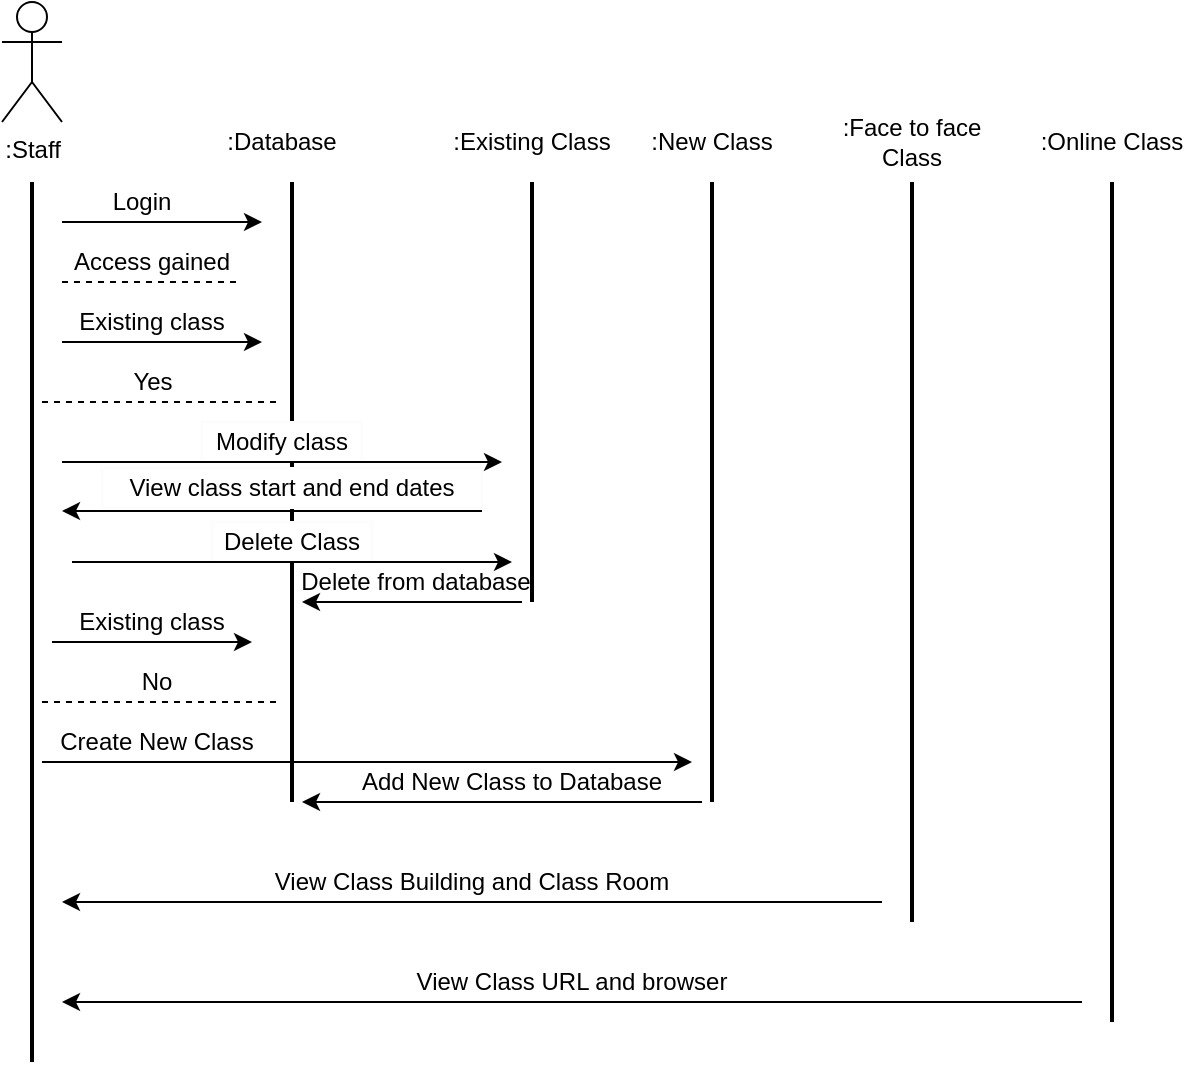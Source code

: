 <mxfile version="14.2.9" type="github">
  <diagram id="0RPFWa3ci9fbHjT7_TzY" name="Page-1">
    <mxGraphModel dx="1449" dy="663" grid="1" gridSize="10" guides="1" tooltips="1" connect="1" arrows="1" fold="1" page="1" pageScale="1" pageWidth="850" pageHeight="1100" math="0" shadow="0">
      <root>
        <mxCell id="0" />
        <mxCell id="1" parent="0" />
        <mxCell id="XglGPAST_8ZIAYXLLb9w-19" value="" style="line;strokeWidth=2;direction=south;html=1;" vertex="1" parent="1">
          <mxGeometry x="170" y="110" width="10" height="310" as="geometry" />
        </mxCell>
        <mxCell id="XglGPAST_8ZIAYXLLb9w-1" value=":Staff" style="shape=umlActor;verticalLabelPosition=bottom;verticalAlign=top;html=1;outlineConnect=0;" vertex="1" parent="1">
          <mxGeometry x="30" y="20" width="30" height="60" as="geometry" />
        </mxCell>
        <mxCell id="XglGPAST_8ZIAYXLLb9w-2" value="" style="line;strokeWidth=2;direction=south;html=1;" vertex="1" parent="1">
          <mxGeometry x="40" y="110" width="10" height="440" as="geometry" />
        </mxCell>
        <mxCell id="XglGPAST_8ZIAYXLLb9w-4" value="" style="endArrow=classic;html=1;" edge="1" parent="1">
          <mxGeometry relative="1" as="geometry">
            <mxPoint x="60" y="130" as="sourcePoint" />
            <mxPoint x="160" y="130" as="targetPoint" />
          </mxGeometry>
        </mxCell>
        <mxCell id="XglGPAST_8ZIAYXLLb9w-6" value="" style="endArrow=none;dashed=1;html=1;" edge="1" parent="1">
          <mxGeometry width="50" height="50" relative="1" as="geometry">
            <mxPoint x="60" y="160" as="sourcePoint" />
            <mxPoint x="150" y="160" as="targetPoint" />
          </mxGeometry>
        </mxCell>
        <mxCell id="XglGPAST_8ZIAYXLLb9w-7" value="" style="endArrow=classic;html=1;" edge="1" parent="1">
          <mxGeometry relative="1" as="geometry">
            <mxPoint x="60" y="190" as="sourcePoint" />
            <mxPoint x="160" y="190" as="targetPoint" />
          </mxGeometry>
        </mxCell>
        <mxCell id="XglGPAST_8ZIAYXLLb9w-9" value="" style="endArrow=none;dashed=1;html=1;" edge="1" parent="1">
          <mxGeometry width="50" height="50" relative="1" as="geometry">
            <mxPoint x="50" y="220" as="sourcePoint" />
            <mxPoint x="170" y="220" as="targetPoint" />
          </mxGeometry>
        </mxCell>
        <mxCell id="XglGPAST_8ZIAYXLLb9w-10" value="Login" style="text;html=1;strokeColor=none;fillColor=none;align=center;verticalAlign=middle;whiteSpace=wrap;rounded=0;" vertex="1" parent="1">
          <mxGeometry x="80" y="110" width="40" height="20" as="geometry" />
        </mxCell>
        <mxCell id="XglGPAST_8ZIAYXLLb9w-13" value="Access gained" style="text;html=1;strokeColor=none;fillColor=none;align=center;verticalAlign=middle;whiteSpace=wrap;rounded=0;" vertex="1" parent="1">
          <mxGeometry x="60" y="140" width="90" height="20" as="geometry" />
        </mxCell>
        <mxCell id="XglGPAST_8ZIAYXLLb9w-14" value="Existing class" style="text;html=1;strokeColor=none;fillColor=none;align=center;verticalAlign=middle;whiteSpace=wrap;rounded=0;" vertex="1" parent="1">
          <mxGeometry x="65" y="170" width="80" height="20" as="geometry" />
        </mxCell>
        <mxCell id="XglGPAST_8ZIAYXLLb9w-15" value="Yes" style="text;html=1;strokeColor=none;fillColor=none;align=center;verticalAlign=middle;whiteSpace=wrap;rounded=0;" vertex="1" parent="1">
          <mxGeometry x="77.5" y="200" width="55" height="20" as="geometry" />
        </mxCell>
        <mxCell id="XglGPAST_8ZIAYXLLb9w-16" value="Modify class" style="text;html=1;strokeColor=#FEFAFF;fillColor=#FFFFFF;align=center;verticalAlign=middle;whiteSpace=wrap;rounded=0;background-color: white;" vertex="1" parent="1">
          <mxGeometry x="130" y="230" width="80" height="20" as="geometry" />
        </mxCell>
        <mxCell id="XglGPAST_8ZIAYXLLb9w-17" value="" style="endArrow=classic;html=1;" edge="1" parent="1">
          <mxGeometry relative="1" as="geometry">
            <mxPoint x="55" y="340" as="sourcePoint" />
            <mxPoint x="155" y="340" as="targetPoint" />
          </mxGeometry>
        </mxCell>
        <mxCell id="XglGPAST_8ZIAYXLLb9w-18" value="Existing class" style="text;html=1;strokeColor=none;fillColor=none;align=center;verticalAlign=middle;whiteSpace=wrap;rounded=0;" vertex="1" parent="1">
          <mxGeometry x="65" y="320" width="80" height="20" as="geometry" />
        </mxCell>
        <mxCell id="XglGPAST_8ZIAYXLLb9w-23" value="" style="endArrow=none;dashed=1;html=1;" edge="1" parent="1">
          <mxGeometry width="50" height="50" relative="1" as="geometry">
            <mxPoint x="50" y="370" as="sourcePoint" />
            <mxPoint x="170" y="370" as="targetPoint" />
          </mxGeometry>
        </mxCell>
        <mxCell id="XglGPAST_8ZIAYXLLb9w-24" value="No" style="text;html=1;strokeColor=none;fillColor=none;align=center;verticalAlign=middle;whiteSpace=wrap;rounded=0;" vertex="1" parent="1">
          <mxGeometry x="80" y="350" width="55" height="20" as="geometry" />
        </mxCell>
        <mxCell id="XglGPAST_8ZIAYXLLb9w-25" value="" style="endArrow=classic;html=1;" edge="1" parent="1">
          <mxGeometry relative="1" as="geometry">
            <mxPoint x="50" y="400" as="sourcePoint" />
            <mxPoint x="375" y="400" as="targetPoint" />
          </mxGeometry>
        </mxCell>
        <mxCell id="XglGPAST_8ZIAYXLLb9w-26" value="Create New Class" style="text;html=1;strokeColor=none;fillColor=none;align=center;verticalAlign=middle;whiteSpace=wrap;rounded=0;" vertex="1" parent="1">
          <mxGeometry x="55" y="380" width="105" height="20" as="geometry" />
        </mxCell>
        <mxCell id="XglGPAST_8ZIAYXLLb9w-27" value=":Database" style="text;html=1;strokeColor=none;fillColor=none;align=center;verticalAlign=middle;whiteSpace=wrap;rounded=0;" vertex="1" parent="1">
          <mxGeometry x="150" y="80" width="40" height="20" as="geometry" />
        </mxCell>
        <mxCell id="XglGPAST_8ZIAYXLLb9w-28" value="" style="line;strokeWidth=2;direction=south;html=1;" vertex="1" parent="1">
          <mxGeometry x="290" y="110" width="10" height="210" as="geometry" />
        </mxCell>
        <mxCell id="XglGPAST_8ZIAYXLLb9w-8" value="" style="endArrow=classic;html=1;" edge="1" parent="1">
          <mxGeometry relative="1" as="geometry">
            <mxPoint x="60" y="250" as="sourcePoint" />
            <mxPoint x="280" y="250" as="targetPoint" />
          </mxGeometry>
        </mxCell>
        <mxCell id="XglGPAST_8ZIAYXLLb9w-29" value=":Existing Class" style="text;html=1;strokeColor=none;fillColor=none;align=center;verticalAlign=middle;whiteSpace=wrap;rounded=0;" vertex="1" parent="1">
          <mxGeometry x="250" y="80" width="90" height="20" as="geometry" />
        </mxCell>
        <mxCell id="XglGPAST_8ZIAYXLLb9w-30" value="" style="line;strokeWidth=2;direction=south;html=1;" vertex="1" parent="1">
          <mxGeometry x="380" y="110" width="10" height="310" as="geometry" />
        </mxCell>
        <mxCell id="XglGPAST_8ZIAYXLLb9w-31" value=":New Class" style="text;html=1;strokeColor=none;fillColor=none;align=center;verticalAlign=middle;whiteSpace=wrap;rounded=0;" vertex="1" parent="1">
          <mxGeometry x="340" y="80" width="90" height="20" as="geometry" />
        </mxCell>
        <mxCell id="XglGPAST_8ZIAYXLLb9w-32" value="Add New Class to Database" style="text;html=1;strokeColor=none;fillColor=none;align=center;verticalAlign=middle;whiteSpace=wrap;rounded=0;" vertex="1" parent="1">
          <mxGeometry x="205" y="400" width="160" height="20" as="geometry" />
        </mxCell>
        <mxCell id="XglGPAST_8ZIAYXLLb9w-33" value="" style="endArrow=classic;html=1;" edge="1" parent="1">
          <mxGeometry width="50" height="50" relative="1" as="geometry">
            <mxPoint x="380" y="420" as="sourcePoint" />
            <mxPoint x="180" y="420" as="targetPoint" />
          </mxGeometry>
        </mxCell>
        <mxCell id="XglGPAST_8ZIAYXLLb9w-34" value="" style="line;strokeWidth=2;direction=south;html=1;" vertex="1" parent="1">
          <mxGeometry x="480" y="110" width="10" height="370" as="geometry" />
        </mxCell>
        <mxCell id="XglGPAST_8ZIAYXLLb9w-35" value=":Face to face Class" style="text;html=1;strokeColor=none;fillColor=none;align=center;verticalAlign=middle;whiteSpace=wrap;rounded=0;" vertex="1" parent="1">
          <mxGeometry x="440" y="80" width="90" height="20" as="geometry" />
        </mxCell>
        <mxCell id="XglGPAST_8ZIAYXLLb9w-36" value="" style="line;strokeWidth=2;direction=south;html=1;" vertex="1" parent="1">
          <mxGeometry x="580" y="110" width="10" height="420" as="geometry" />
        </mxCell>
        <mxCell id="XglGPAST_8ZIAYXLLb9w-37" value=":Online Class" style="text;html=1;strokeColor=none;fillColor=none;align=center;verticalAlign=middle;whiteSpace=wrap;rounded=0;" vertex="1" parent="1">
          <mxGeometry x="540" y="80" width="90" height="20" as="geometry" />
        </mxCell>
        <mxCell id="XglGPAST_8ZIAYXLLb9w-39" value="View Class Building and Class Room" style="text;html=1;strokeColor=none;fillColor=none;align=center;verticalAlign=middle;whiteSpace=wrap;rounded=0;" vertex="1" parent="1">
          <mxGeometry x="120" y="450" width="290" height="20" as="geometry" />
        </mxCell>
        <mxCell id="XglGPAST_8ZIAYXLLb9w-40" value="" style="endArrow=classic;html=1;" edge="1" parent="1">
          <mxGeometry width="50" height="50" relative="1" as="geometry">
            <mxPoint x="470" y="470" as="sourcePoint" />
            <mxPoint x="60" y="470" as="targetPoint" />
          </mxGeometry>
        </mxCell>
        <mxCell id="XglGPAST_8ZIAYXLLb9w-41" value="View Class URL and browser" style="text;html=1;strokeColor=none;fillColor=none;align=center;verticalAlign=middle;whiteSpace=wrap;rounded=0;" vertex="1" parent="1">
          <mxGeometry x="170" y="500" width="290" height="20" as="geometry" />
        </mxCell>
        <mxCell id="XglGPAST_8ZIAYXLLb9w-42" value="" style="endArrow=classic;html=1;" edge="1" parent="1">
          <mxGeometry width="50" height="50" relative="1" as="geometry">
            <mxPoint x="570" y="520" as="sourcePoint" />
            <mxPoint x="60" y="520" as="targetPoint" />
          </mxGeometry>
        </mxCell>
        <mxCell id="XglGPAST_8ZIAYXLLb9w-43" value="" style="endArrow=classic;html=1;" edge="1" parent="1">
          <mxGeometry width="50" height="50" relative="1" as="geometry">
            <mxPoint x="270" y="274.5" as="sourcePoint" />
            <mxPoint x="60" y="274.5" as="targetPoint" />
          </mxGeometry>
        </mxCell>
        <mxCell id="XglGPAST_8ZIAYXLLb9w-44" value="View class start and end dates" style="text;html=1;strokeColor=#FEFAFF;fillColor=#FFFFFF;align=center;verticalAlign=middle;whiteSpace=wrap;rounded=0;background-color: white;" vertex="1" parent="1">
          <mxGeometry x="80" y="253" width="190" height="20" as="geometry" />
        </mxCell>
        <mxCell id="XglGPAST_8ZIAYXLLb9w-46" value="Delete Class" style="text;html=1;strokeColor=#FEFAFF;fillColor=#FFFFFF;align=center;verticalAlign=middle;whiteSpace=wrap;rounded=0;background-color: white;" vertex="1" parent="1">
          <mxGeometry x="135" y="280" width="80" height="20" as="geometry" />
        </mxCell>
        <mxCell id="XglGPAST_8ZIAYXLLb9w-47" value="" style="endArrow=classic;html=1;" edge="1" parent="1">
          <mxGeometry relative="1" as="geometry">
            <mxPoint x="65" y="300" as="sourcePoint" />
            <mxPoint x="285" y="300" as="targetPoint" />
          </mxGeometry>
        </mxCell>
        <mxCell id="XglGPAST_8ZIAYXLLb9w-48" value="Delete from database" style="text;html=1;strokeColor=none;fillColor=none;align=center;verticalAlign=middle;whiteSpace=wrap;rounded=0;" vertex="1" parent="1">
          <mxGeometry x="157" y="300" width="160" height="20" as="geometry" />
        </mxCell>
        <mxCell id="XglGPAST_8ZIAYXLLb9w-49" value="" style="endArrow=classic;html=1;" edge="1" parent="1">
          <mxGeometry width="50" height="50" relative="1" as="geometry">
            <mxPoint x="290" y="320" as="sourcePoint" />
            <mxPoint x="180" y="320" as="targetPoint" />
          </mxGeometry>
        </mxCell>
      </root>
    </mxGraphModel>
  </diagram>
</mxfile>
